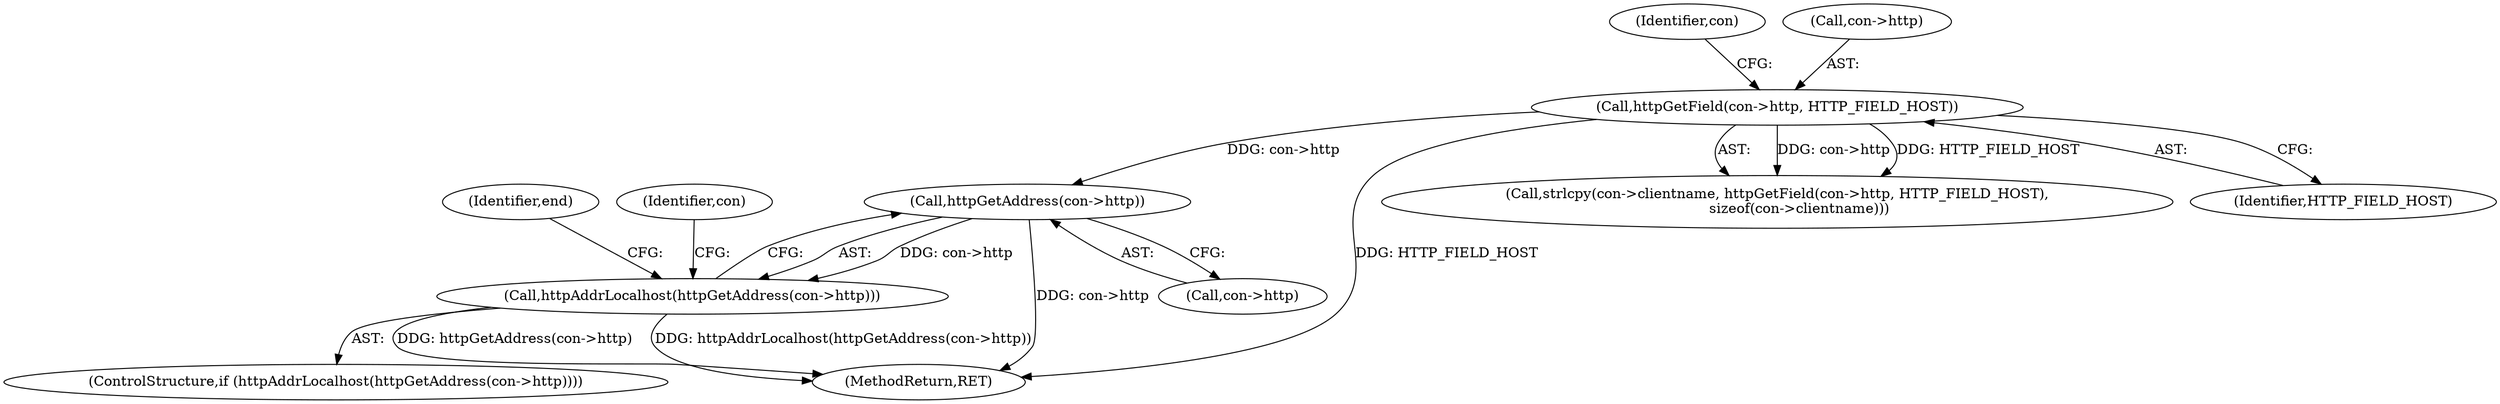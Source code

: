 digraph "0_cups_afa80cb2b457bf8d64f775bed307588610476c41@pointer" {
"1000178" [label="(Call,httpGetAddress(con->http))"];
"1000132" [label="(Call,httpGetField(con->http, HTTP_FIELD_HOST))"];
"1000177" [label="(Call,httpAddrLocalhost(httpGetAddress(con->http)))"];
"1000128" [label="(Call,strlcpy(con->clientname, httpGetField(con->http, HTTP_FIELD_HOST),\n          sizeof(con->clientname)))"];
"1000176" [label="(ControlStructure,if (httpAddrLocalhost(httpGetAddress(con->http))))"];
"1000179" [label="(Call,con->http)"];
"1000177" [label="(Call,httpAddrLocalhost(httpGetAddress(con->http)))"];
"1000139" [label="(Identifier,con)"];
"1000133" [label="(Call,con->http)"];
"1000136" [label="(Identifier,HTTP_FIELD_HOST)"];
"1000215" [label="(Identifier,end)"];
"1000132" [label="(Call,httpGetField(con->http, HTTP_FIELD_HOST))"];
"1000476" [label="(MethodReturn,RET)"];
"1000188" [label="(Identifier,con)"];
"1000178" [label="(Call,httpGetAddress(con->http))"];
"1000178" -> "1000177"  [label="AST: "];
"1000178" -> "1000179"  [label="CFG: "];
"1000179" -> "1000178"  [label="AST: "];
"1000177" -> "1000178"  [label="CFG: "];
"1000178" -> "1000476"  [label="DDG: con->http"];
"1000178" -> "1000177"  [label="DDG: con->http"];
"1000132" -> "1000178"  [label="DDG: con->http"];
"1000132" -> "1000128"  [label="AST: "];
"1000132" -> "1000136"  [label="CFG: "];
"1000133" -> "1000132"  [label="AST: "];
"1000136" -> "1000132"  [label="AST: "];
"1000139" -> "1000132"  [label="CFG: "];
"1000132" -> "1000476"  [label="DDG: HTTP_FIELD_HOST"];
"1000132" -> "1000128"  [label="DDG: con->http"];
"1000132" -> "1000128"  [label="DDG: HTTP_FIELD_HOST"];
"1000177" -> "1000176"  [label="AST: "];
"1000188" -> "1000177"  [label="CFG: "];
"1000215" -> "1000177"  [label="CFG: "];
"1000177" -> "1000476"  [label="DDG: httpGetAddress(con->http)"];
"1000177" -> "1000476"  [label="DDG: httpAddrLocalhost(httpGetAddress(con->http))"];
}
